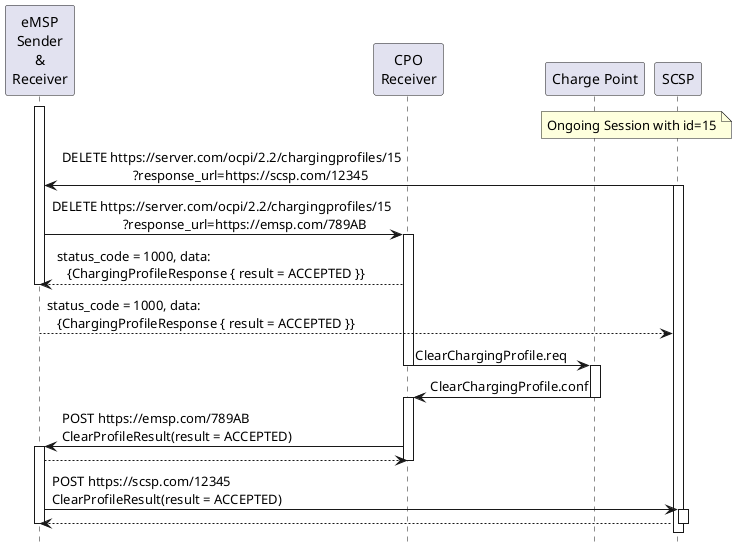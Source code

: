 @startuml
hide footbox

participant "eMSP\nSender\n&\nReceiver" as eMSP
participant "CPO\nReceiver" as CPO
participant "Charge Point" as CP

NOTE over SCSP, CP: Ongoing Session with id=15

activate eMSP
SCSP -> eMSP: DELETE https:~//server.com/ocpi/2.2/chargingprofiles/15\n                     ?response_url=https:~//scsp.com/12345
activate SCSP
eMSP -> CPO: DELETE https:~//server.com/ocpi/2.2/chargingprofiles/15\n                     ?response_url=https:~//emsp.com/789AB
activate CPO
CPO  --> eMSP: status_code = 1000, data: \n   {ChargingProfileResponse { result = ACCEPTED }}
deactivate eMSP
eMSP  --> SCSP: status_code = 1000, data: \n   {ChargingProfileResponse { result = ACCEPTED }}
deactivate eMSP

CPO  ->  CP:   ClearChargingProfile.req
deactivate CPO
activate CP
CP   ->  CPO:  ClearChargingProfile.conf
deactivate CP
activate CPO
CPO  ->  eMSP: POST https:~//emsp.com/789AB\nClearProfileResult(result = ACCEPTED)
activate eMSP
eMSP --> CPO:
deactivate CPO
eMSP  ->  SCSP: POST https:~//scsp.com/12345\nClearProfileResult(result = ACCEPTED)
activate SCSP
SCSP --> eMSP:
deactivate SCSP
deactivate eMSP

@enduml
